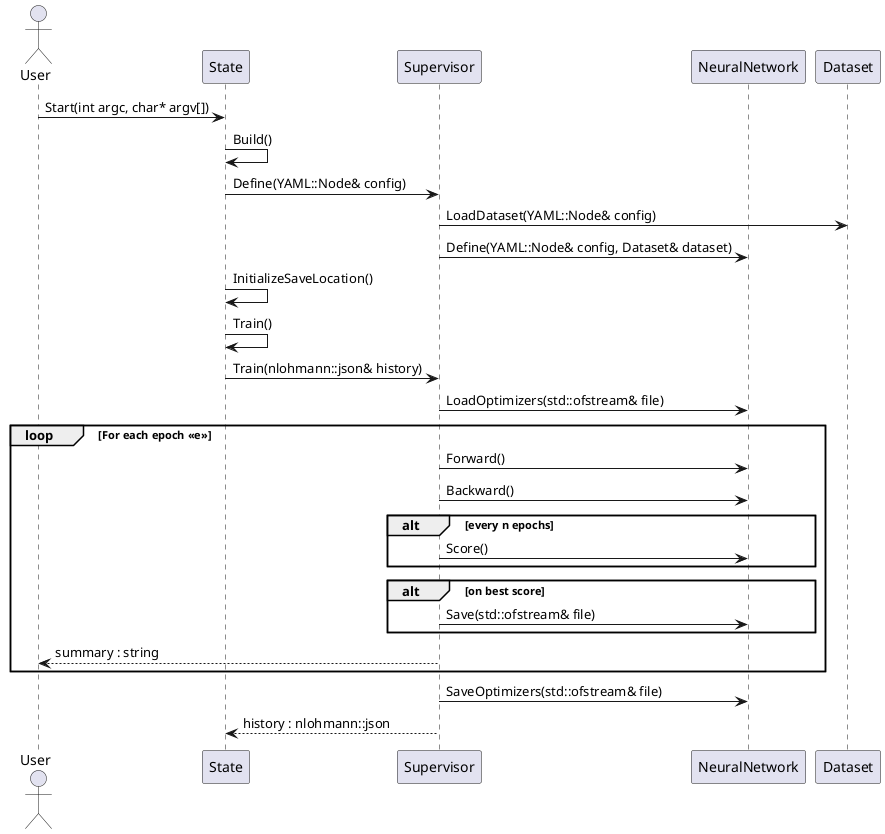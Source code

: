 @startuml SequenceDesign
actor User
participant State
participant Supervisor
participant NeuralNetwork
participant Dataset

User -> State : Start(int argc, char* argv[])
State -> State : Build()
State -> Supervisor : Define(YAML::Node& config)

Supervisor -> Dataset : LoadDataset(YAML::Node& config)
Supervisor -> NeuralNetwork : Define(YAML::Node& config, Dataset& dataset)

State -> State : InitializeSaveLocation()

State -> State : Train()
State -> Supervisor : Train(nlohmann::json& history)

Supervisor -> NeuralNetwork : LoadOptimizers(std::ofstream& file)
loop For each epoch <<e>>
    Supervisor -> NeuralNetwork : Forward()
    Supervisor -> NeuralNetwork : Backward()

    alt every n epochs
        Supervisor -> NeuralNetwork : Score()
    end

    alt on best score
        Supervisor -> NeuralNetwork : Save(std::ofstream& file)
    end

    Supervisor --> User : summary : string
end
Supervisor -> NeuralNetwork : SaveOptimizers(std::ofstream& file)

Supervisor --> State : history : nlohmann::json
